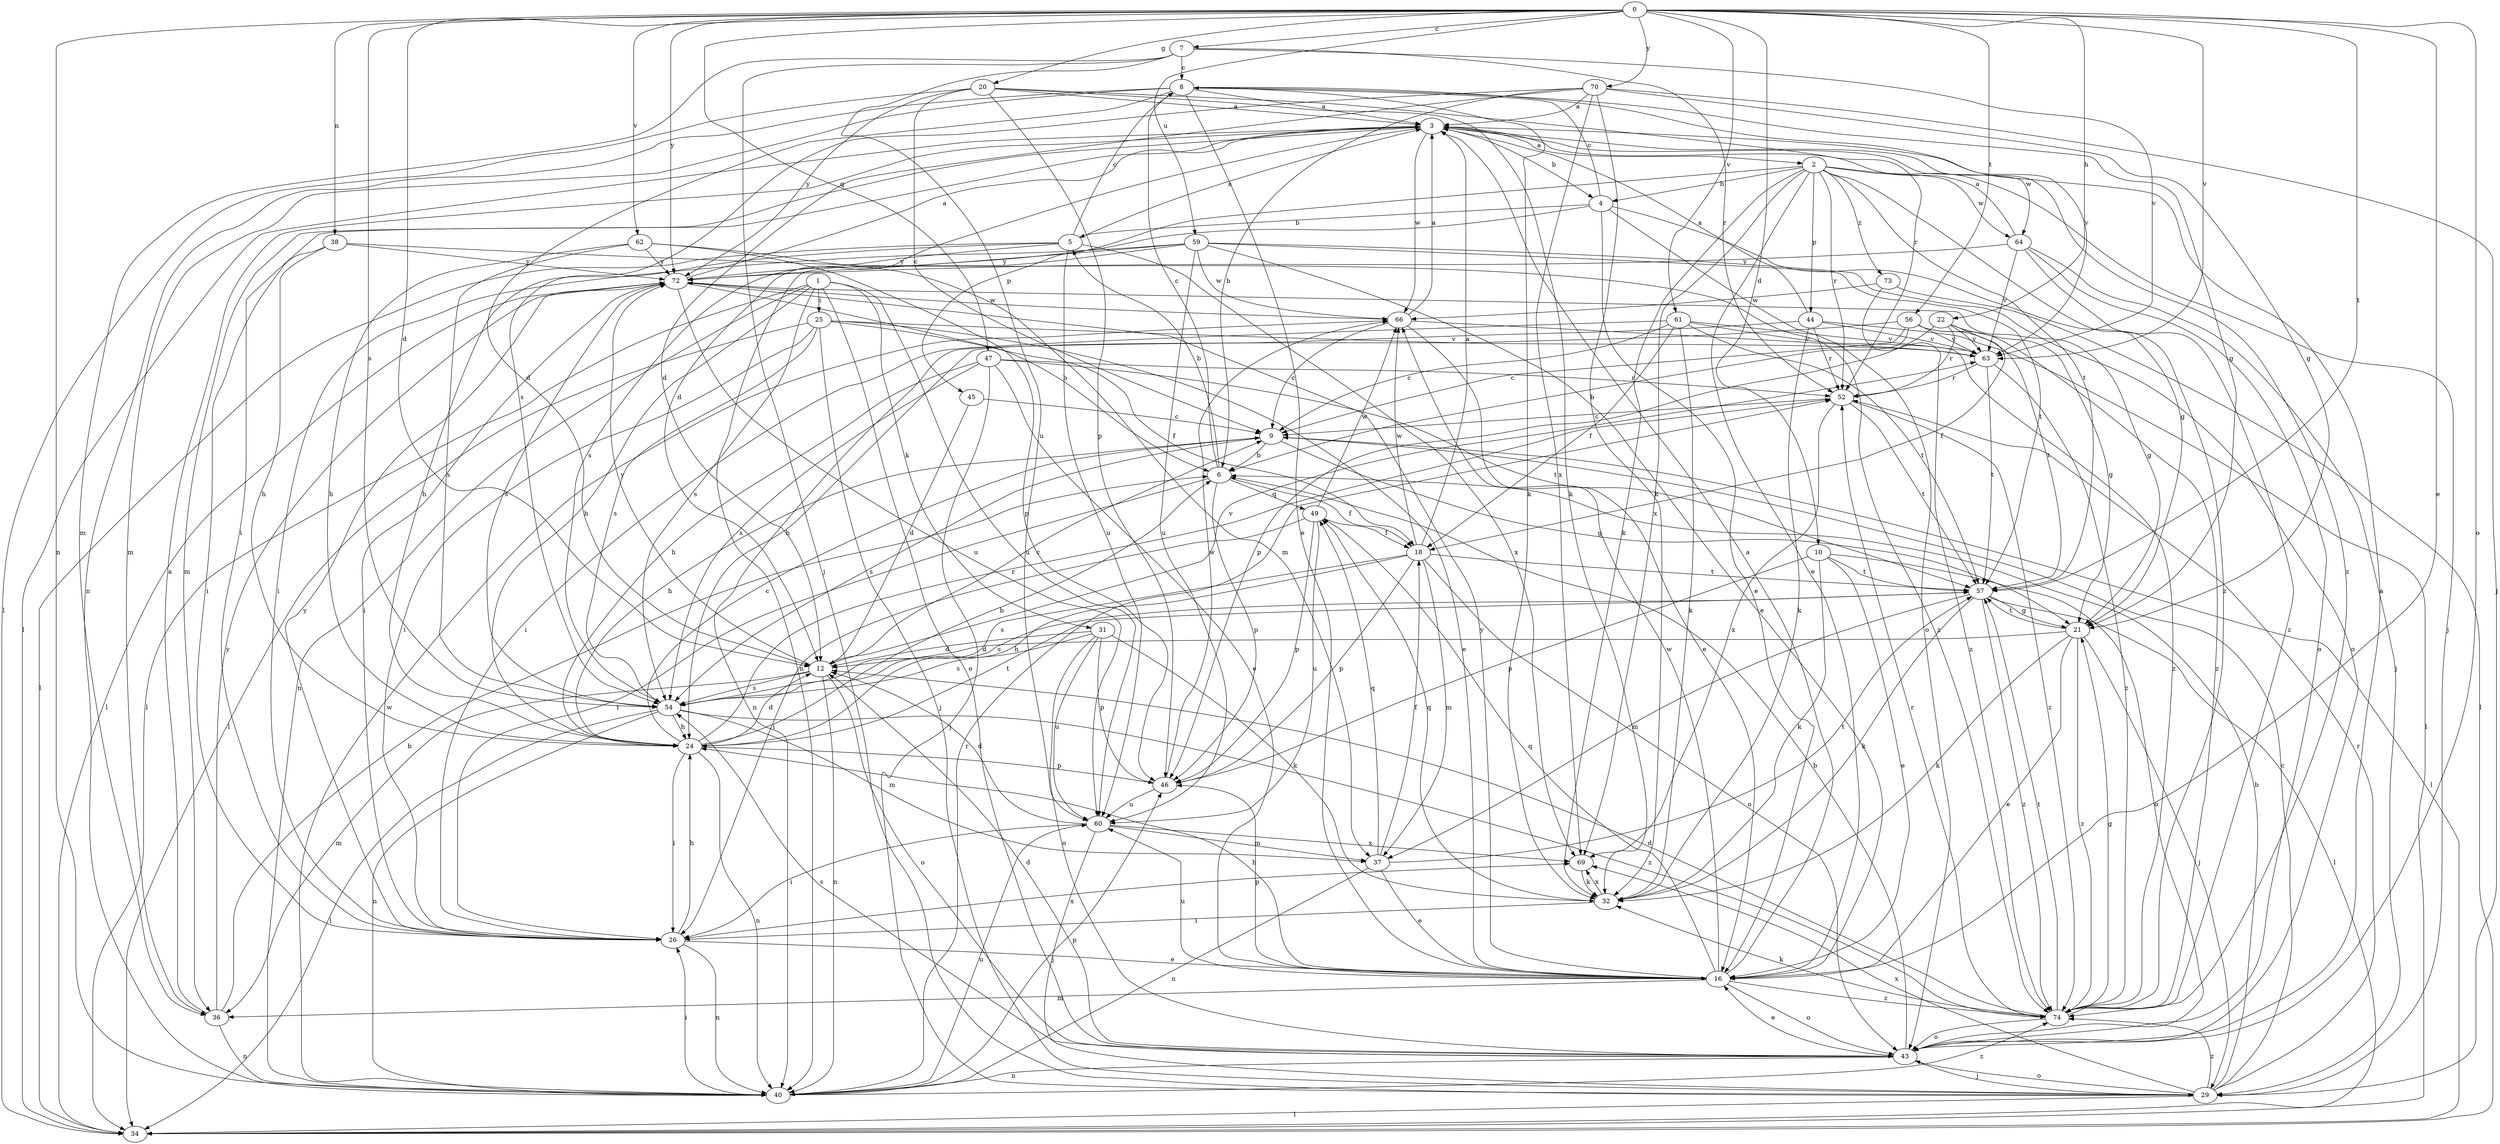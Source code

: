 strict digraph  {
0;
1;
2;
3;
4;
5;
6;
7;
8;
9;
10;
12;
16;
18;
20;
21;
22;
24;
25;
26;
29;
31;
32;
34;
36;
37;
38;
40;
43;
44;
45;
46;
47;
49;
52;
54;
56;
57;
59;
60;
61;
62;
63;
64;
66;
69;
70;
72;
73;
74;
0 -> 7  [label=c];
0 -> 10  [label=d];
0 -> 12  [label=d];
0 -> 16  [label=e];
0 -> 20  [label=g];
0 -> 22  [label=h];
0 -> 38  [label=n];
0 -> 40  [label=n];
0 -> 43  [label=o];
0 -> 47  [label=q];
0 -> 54  [label=s];
0 -> 56  [label=t];
0 -> 57  [label=t];
0 -> 59  [label=u];
0 -> 61  [label=v];
0 -> 62  [label=v];
0 -> 63  [label=v];
0 -> 70  [label=y];
0 -> 72  [label=y];
1 -> 24  [label=h];
1 -> 25  [label=i];
1 -> 31  [label=k];
1 -> 34  [label=l];
1 -> 40  [label=n];
1 -> 43  [label=o];
1 -> 54  [label=s];
1 -> 60  [label=u];
2 -> 4  [label=b];
2 -> 16  [label=e];
2 -> 29  [label=j];
2 -> 32  [label=k];
2 -> 44  [label=p];
2 -> 45  [label=p];
2 -> 52  [label=r];
2 -> 57  [label=t];
2 -> 64  [label=w];
2 -> 69  [label=x];
2 -> 73  [label=z];
2 -> 74  [label=z];
3 -> 2  [label=a];
3 -> 4  [label=b];
3 -> 12  [label=d];
3 -> 26  [label=i];
3 -> 34  [label=l];
3 -> 36  [label=m];
3 -> 64  [label=w];
3 -> 66  [label=w];
3 -> 74  [label=z];
4 -> 5  [label=b];
4 -> 8  [label=c];
4 -> 16  [label=e];
4 -> 21  [label=g];
4 -> 43  [label=o];
4 -> 54  [label=s];
5 -> 3  [label=a];
5 -> 8  [label=c];
5 -> 24  [label=h];
5 -> 34  [label=l];
5 -> 60  [label=u];
5 -> 69  [label=x];
5 -> 72  [label=y];
6 -> 5  [label=b];
6 -> 8  [label=c];
6 -> 18  [label=f];
6 -> 26  [label=i];
6 -> 46  [label=p];
6 -> 49  [label=q];
7 -> 8  [label=c];
7 -> 29  [label=j];
7 -> 36  [label=m];
7 -> 52  [label=r];
7 -> 60  [label=u];
7 -> 63  [label=v];
8 -> 3  [label=a];
8 -> 12  [label=d];
8 -> 16  [label=e];
8 -> 21  [label=g];
8 -> 32  [label=k];
8 -> 36  [label=m];
8 -> 40  [label=n];
8 -> 63  [label=v];
9 -> 6  [label=b];
9 -> 21  [label=g];
9 -> 24  [label=h];
9 -> 34  [label=l];
9 -> 54  [label=s];
10 -> 16  [label=e];
10 -> 32  [label=k];
10 -> 43  [label=o];
10 -> 46  [label=p];
10 -> 57  [label=t];
12 -> 9  [label=c];
12 -> 36  [label=m];
12 -> 40  [label=n];
12 -> 43  [label=o];
12 -> 54  [label=s];
12 -> 63  [label=v];
12 -> 72  [label=y];
16 -> 3  [label=a];
16 -> 24  [label=h];
16 -> 36  [label=m];
16 -> 43  [label=o];
16 -> 46  [label=p];
16 -> 49  [label=q];
16 -> 60  [label=u];
16 -> 66  [label=w];
16 -> 72  [label=y];
16 -> 74  [label=z];
18 -> 3  [label=a];
18 -> 24  [label=h];
18 -> 37  [label=m];
18 -> 43  [label=o];
18 -> 46  [label=p];
18 -> 54  [label=s];
18 -> 57  [label=t];
18 -> 66  [label=w];
20 -> 3  [label=a];
20 -> 9  [label=c];
20 -> 32  [label=k];
20 -> 34  [label=l];
20 -> 46  [label=p];
20 -> 52  [label=r];
20 -> 72  [label=y];
21 -> 12  [label=d];
21 -> 16  [label=e];
21 -> 29  [label=j];
21 -> 32  [label=k];
21 -> 57  [label=t];
21 -> 74  [label=z];
22 -> 18  [label=f];
22 -> 21  [label=g];
22 -> 46  [label=p];
22 -> 52  [label=r];
22 -> 63  [label=v];
24 -> 6  [label=b];
24 -> 9  [label=c];
24 -> 12  [label=d];
24 -> 26  [label=i];
24 -> 40  [label=n];
24 -> 46  [label=p];
24 -> 52  [label=r];
24 -> 57  [label=t];
25 -> 16  [label=e];
25 -> 18  [label=f];
25 -> 26  [label=i];
25 -> 29  [label=j];
25 -> 34  [label=l];
25 -> 54  [label=s];
25 -> 63  [label=v];
26 -> 16  [label=e];
26 -> 24  [label=h];
26 -> 40  [label=n];
26 -> 69  [label=x];
26 -> 72  [label=y];
29 -> 6  [label=b];
29 -> 9  [label=c];
29 -> 34  [label=l];
29 -> 43  [label=o];
29 -> 52  [label=r];
29 -> 69  [label=x];
29 -> 74  [label=z];
31 -> 12  [label=d];
31 -> 32  [label=k];
31 -> 43  [label=o];
31 -> 46  [label=p];
31 -> 54  [label=s];
31 -> 60  [label=u];
32 -> 26  [label=i];
32 -> 49  [label=q];
32 -> 69  [label=x];
36 -> 3  [label=a];
36 -> 6  [label=b];
36 -> 40  [label=n];
36 -> 72  [label=y];
37 -> 16  [label=e];
37 -> 18  [label=f];
37 -> 40  [label=n];
37 -> 49  [label=q];
37 -> 57  [label=t];
38 -> 24  [label=h];
38 -> 26  [label=i];
38 -> 72  [label=y];
38 -> 74  [label=z];
40 -> 26  [label=i];
40 -> 46  [label=p];
40 -> 52  [label=r];
40 -> 60  [label=u];
40 -> 66  [label=w];
40 -> 74  [label=z];
43 -> 3  [label=a];
43 -> 6  [label=b];
43 -> 12  [label=d];
43 -> 16  [label=e];
43 -> 29  [label=j];
43 -> 40  [label=n];
43 -> 54  [label=s];
44 -> 3  [label=a];
44 -> 32  [label=k];
44 -> 34  [label=l];
44 -> 40  [label=n];
44 -> 52  [label=r];
44 -> 63  [label=v];
45 -> 9  [label=c];
45 -> 12  [label=d];
46 -> 60  [label=u];
46 -> 66  [label=w];
47 -> 16  [label=e];
47 -> 24  [label=h];
47 -> 29  [label=j];
47 -> 52  [label=r];
47 -> 54  [label=s];
47 -> 57  [label=t];
49 -> 18  [label=f];
49 -> 26  [label=i];
49 -> 46  [label=p];
49 -> 60  [label=u];
49 -> 66  [label=w];
52 -> 9  [label=c];
52 -> 57  [label=t];
52 -> 69  [label=x];
52 -> 74  [label=z];
54 -> 24  [label=h];
54 -> 34  [label=l];
54 -> 37  [label=m];
54 -> 40  [label=n];
54 -> 74  [label=z];
56 -> 6  [label=b];
56 -> 9  [label=c];
56 -> 24  [label=h];
56 -> 57  [label=t];
56 -> 63  [label=v];
56 -> 74  [label=z];
57 -> 21  [label=g];
57 -> 32  [label=k];
57 -> 34  [label=l];
57 -> 37  [label=m];
57 -> 54  [label=s];
57 -> 74  [label=z];
59 -> 16  [label=e];
59 -> 26  [label=i];
59 -> 40  [label=n];
59 -> 43  [label=o];
59 -> 57  [label=t];
59 -> 60  [label=u];
59 -> 66  [label=w];
59 -> 72  [label=y];
60 -> 12  [label=d];
60 -> 26  [label=i];
60 -> 29  [label=j];
60 -> 37  [label=m];
60 -> 69  [label=x];
61 -> 9  [label=c];
61 -> 18  [label=f];
61 -> 26  [label=i];
61 -> 32  [label=k];
61 -> 57  [label=t];
61 -> 63  [label=v];
61 -> 74  [label=z];
62 -> 24  [label=h];
62 -> 37  [label=m];
62 -> 46  [label=p];
62 -> 54  [label=s];
62 -> 72  [label=y];
63 -> 52  [label=r];
63 -> 57  [label=t];
63 -> 74  [label=z];
64 -> 3  [label=a];
64 -> 29  [label=j];
64 -> 43  [label=o];
64 -> 63  [label=v];
64 -> 72  [label=y];
64 -> 74  [label=z];
66 -> 3  [label=a];
66 -> 9  [label=c];
66 -> 16  [label=e];
66 -> 63  [label=v];
69 -> 32  [label=k];
70 -> 3  [label=a];
70 -> 6  [label=b];
70 -> 12  [label=d];
70 -> 21  [label=g];
70 -> 29  [label=j];
70 -> 32  [label=k];
70 -> 54  [label=s];
70 -> 69  [label=x];
72 -> 3  [label=a];
72 -> 6  [label=b];
72 -> 21  [label=g];
72 -> 26  [label=i];
72 -> 34  [label=l];
72 -> 54  [label=s];
72 -> 60  [label=u];
72 -> 66  [label=w];
73 -> 34  [label=l];
73 -> 66  [label=w];
73 -> 74  [label=z];
74 -> 12  [label=d];
74 -> 21  [label=g];
74 -> 32  [label=k];
74 -> 43  [label=o];
74 -> 52  [label=r];
74 -> 57  [label=t];
}
